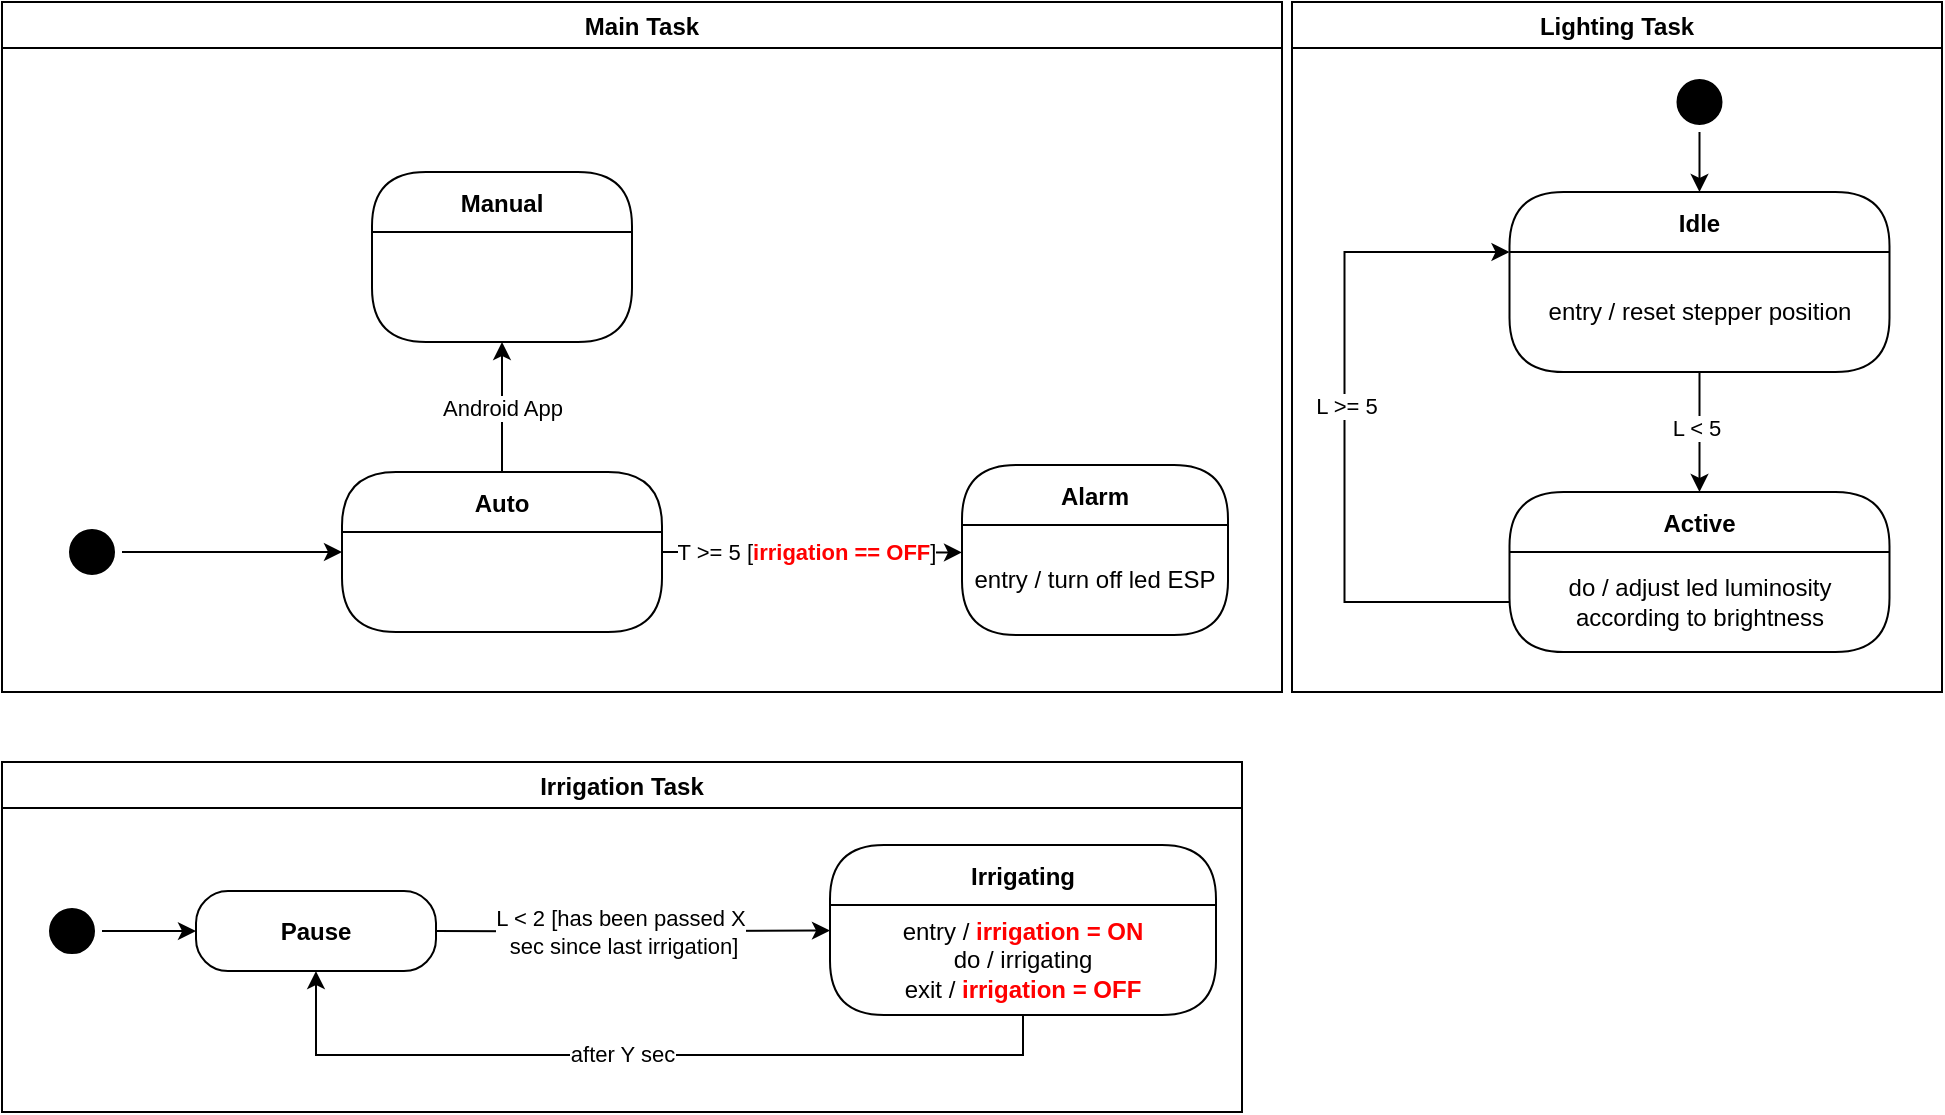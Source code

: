 <mxfile version="19.0.3" type="device" pages="4"><diagram name="overview" id="58cdce13-f638-feb5-8d6f-7d28b1aa9fa0"><mxGraphModel dx="1072" dy="720" grid="1" gridSize="10" guides="1" tooltips="1" connect="1" arrows="1" fold="1" page="1" pageScale="1" pageWidth="1100" pageHeight="850" background="none" math="0" shadow="0"><root><mxCell id="0"/><mxCell id="1" parent="0"/><mxCell id="rS2YGM4uDkxt2wn3iHMV-61" value="Main Task" style="swimlane;strokeColor=#000000;" parent="1" vertex="1"><mxGeometry x="30" y="45" width="640" height="345" as="geometry"><mxRectangle x="25" y="55" width="90" height="23" as="alternateBounds"/></mxGeometry></mxCell><mxCell id="gHO1rAmU1pDsFlgNQxOc-1" style="edgeStyle=orthogonalEdgeStyle;rounded=0;orthogonalLoop=1;jettySize=auto;html=1;entryX=0;entryY=0.5;entryDx=0;entryDy=0;" parent="rS2YGM4uDkxt2wn3iHMV-61" source="rS2YGM4uDkxt2wn3iHMV-216" target="rS2YGM4uDkxt2wn3iHMV-217" edge="1"><mxGeometry relative="1" as="geometry"/></mxCell><mxCell id="rS2YGM4uDkxt2wn3iHMV-216" value="" style="ellipse;html=1;shape=startState;fillColor=#000000;strokeColor=#000000;" parent="rS2YGM4uDkxt2wn3iHMV-61" vertex="1"><mxGeometry x="30" y="260" width="30" height="30" as="geometry"/></mxCell><mxCell id="gHO1rAmU1pDsFlgNQxOc-3" style="edgeStyle=orthogonalEdgeStyle;rounded=0;orthogonalLoop=1;jettySize=auto;html=1;exitX=1;exitY=0.5;exitDx=0;exitDy=0;entryX=0;entryY=0.25;entryDx=0;entryDy=0;" parent="rS2YGM4uDkxt2wn3iHMV-61" source="rS2YGM4uDkxt2wn3iHMV-217" target="gHO1rAmU1pDsFlgNQxOc-9" edge="1"><mxGeometry relative="1" as="geometry"><mxPoint x="470" y="275" as="targetPoint"/></mxGeometry></mxCell><mxCell id="gHO1rAmU1pDsFlgNQxOc-6" value="T &amp;gt;= 5 [&lt;b&gt;&lt;font color=&quot;#ff0000&quot;&gt;irrigation == OFF&lt;/font&gt;&lt;/b&gt;]" style="edgeLabel;html=1;align=center;verticalAlign=middle;resizable=0;points=[];" parent="gHO1rAmU1pDsFlgNQxOc-3" vertex="1" connectable="0"><mxGeometry x="0.352" relative="1" as="geometry"><mxPoint x="-30" as="offset"/></mxGeometry></mxCell><mxCell id="gHO1rAmU1pDsFlgNQxOc-4" value="Android App" style="edgeStyle=orthogonalEdgeStyle;rounded=0;orthogonalLoop=1;jettySize=auto;html=1;exitX=0.5;exitY=0;exitDx=0;exitDy=0;entryX=0.5;entryY=1;entryDx=0;entryDy=0;" parent="rS2YGM4uDkxt2wn3iHMV-61" source="rS2YGM4uDkxt2wn3iHMV-217" target="rS2YGM4uDkxt2wn3iHMV-232" edge="1"><mxGeometry relative="1" as="geometry"/></mxCell><mxCell id="rS2YGM4uDkxt2wn3iHMV-217" value="Auto" style="swimlane;fontStyle=1;align=center;verticalAlign=middle;childLayout=stackLayout;horizontal=1;startSize=30;horizontalStack=0;resizeParent=0;resizeLast=1;container=0;collapsible=0;rounded=1;arcSize=30;swimlaneFillColor=#FFFFFF;dropTarget=0;" parent="rS2YGM4uDkxt2wn3iHMV-61" vertex="1"><mxGeometry x="170" y="235" width="160" height="80" as="geometry"/></mxCell><mxCell id="rS2YGM4uDkxt2wn3iHMV-232" value="Manual" style="swimlane;fontStyle=1;align=center;verticalAlign=middle;childLayout=stackLayout;horizontal=1;startSize=30;horizontalStack=0;resizeParent=0;resizeLast=1;container=0;collapsible=0;rounded=1;arcSize=30;swimlaneFillColor=#FFFFFF;dropTarget=0;" parent="rS2YGM4uDkxt2wn3iHMV-61" vertex="1"><mxGeometry x="185" y="85" width="130" height="85" as="geometry"/></mxCell><mxCell id="gHO1rAmU1pDsFlgNQxOc-8" value="Alarm" style="swimlane;fontStyle=1;align=center;verticalAlign=middle;childLayout=stackLayout;horizontal=1;startSize=30;horizontalStack=0;resizeParent=0;resizeLast=1;container=0;collapsible=0;rounded=1;arcSize=30;swimlaneFillColor=#FFFFFF;dropTarget=0;" parent="rS2YGM4uDkxt2wn3iHMV-61" vertex="1"><mxGeometry x="480" y="231.48" width="133" height="85.04" as="geometry"/></mxCell><mxCell id="gHO1rAmU1pDsFlgNQxOc-9" value="entry / turn off led ESP" style="text;html=1;align=center;verticalAlign=middle;spacingLeft=4;spacingRight=4;whiteSpace=wrap;overflow=hidden;rotatable=0;" parent="gHO1rAmU1pDsFlgNQxOc-8" vertex="1"><mxGeometry y="30" width="133" height="55.04" as="geometry"/></mxCell><mxCell id="rS2YGM4uDkxt2wn3iHMV-62" value="Lighting Task" style="swimlane;strokeColor=#000000;" parent="1" vertex="1"><mxGeometry x="675" y="45" width="325" height="345" as="geometry"><mxRectangle x="675" y="55" width="130" height="23" as="alternateBounds"/></mxGeometry></mxCell><mxCell id="rS2YGM4uDkxt2wn3iHMV-254" value="" style="ellipse;html=1;shape=startState;fillColor=#000000;strokeColor=#000000;" parent="rS2YGM4uDkxt2wn3iHMV-62" vertex="1"><mxGeometry x="188.75" y="35" width="30" height="30" as="geometry"/></mxCell><mxCell id="rS2YGM4uDkxt2wn3iHMV-255" value="Active" style="swimlane;fontStyle=1;align=center;verticalAlign=middle;childLayout=stackLayout;horizontal=1;startSize=30;horizontalStack=0;resizeParent=0;resizeLast=1;container=0;collapsible=0;rounded=1;arcSize=30;swimlaneFillColor=#FFFFFF;dropTarget=0;" parent="rS2YGM4uDkxt2wn3iHMV-62" vertex="1"><mxGeometry x="108.75" y="245" width="190" height="80" as="geometry"/></mxCell><mxCell id="rS2YGM4uDkxt2wn3iHMV-256" value="do / adjust led luminosity according to brightness" style="text;html=1;align=center;verticalAlign=middle;spacingLeft=4;spacingRight=4;whiteSpace=wrap;overflow=hidden;rotatable=0;" parent="rS2YGM4uDkxt2wn3iHMV-255" vertex="1"><mxGeometry y="30" width="190" height="50" as="geometry"/></mxCell><mxCell id="rS2YGM4uDkxt2wn3iHMV-260" style="edgeStyle=orthogonalEdgeStyle;rounded=0;orthogonalLoop=1;jettySize=auto;html=1;exitX=0;exitY=0.5;exitDx=0;exitDy=0;entryX=0;entryY=0;entryDx=0;entryDy=0;fontColor=#000000;" parent="rS2YGM4uDkxt2wn3iHMV-62" source="rS2YGM4uDkxt2wn3iHMV-256" target="rS2YGM4uDkxt2wn3iHMV-265" edge="1"><mxGeometry relative="1" as="geometry"><mxPoint x="-531.25" y="130" as="targetPoint"/><Array as="points"><mxPoint x="26.25" y="300"/><mxPoint x="26.25" y="125"/></Array><mxPoint x="75" y="418.75" as="sourcePoint"/></mxGeometry></mxCell><mxCell id="rS2YGM4uDkxt2wn3iHMV-261" value="L &amp;gt;= 5" style="edgeLabel;html=1;align=center;verticalAlign=middle;resizable=0;points=[];fontColor=#000000;" parent="rS2YGM4uDkxt2wn3iHMV-260" vertex="1" connectable="0"><mxGeometry x="-0.234" y="-1" relative="1" as="geometry"><mxPoint x="-1" y="-51" as="offset"/></mxGeometry></mxCell><mxCell id="rS2YGM4uDkxt2wn3iHMV-264" value="Idle" style="swimlane;fontStyle=1;align=center;verticalAlign=middle;childLayout=stackLayout;horizontal=1;startSize=30;horizontalStack=0;resizeParent=0;resizeLast=1;container=0;collapsible=0;rounded=1;arcSize=30;swimlaneFillColor=#FFFFFF;dropTarget=0;" parent="rS2YGM4uDkxt2wn3iHMV-62" vertex="1"><mxGeometry x="108.75" y="95" width="190" height="90" as="geometry"/></mxCell><mxCell id="rS2YGM4uDkxt2wn3iHMV-265" value="entry / reset stepper position" style="text;html=1;align=center;verticalAlign=middle;spacingLeft=4;spacingRight=4;whiteSpace=wrap;overflow=hidden;rotatable=0;" parent="rS2YGM4uDkxt2wn3iHMV-264" vertex="1"><mxGeometry y="30" width="190" height="60" as="geometry"/></mxCell><mxCell id="rS2YGM4uDkxt2wn3iHMV-253" style="edgeStyle=orthogonalEdgeStyle;rounded=0;orthogonalLoop=1;jettySize=auto;html=1;exitX=0.5;exitY=1;exitDx=0;exitDy=0;entryX=0.5;entryY=0;entryDx=0;entryDy=0;" parent="rS2YGM4uDkxt2wn3iHMV-62" source="rS2YGM4uDkxt2wn3iHMV-254" target="rS2YGM4uDkxt2wn3iHMV-264" edge="1"><mxGeometry relative="1" as="geometry"><mxPoint x="-461.25" y="30" as="targetPoint"/></mxGeometry></mxCell><mxCell id="rS2YGM4uDkxt2wn3iHMV-266" value="" style="edgeStyle=orthogonalEdgeStyle;rounded=0;orthogonalLoop=1;jettySize=auto;html=1;exitX=0.5;exitY=1;exitDx=0;exitDy=0;entryX=0.5;entryY=0;entryDx=0;entryDy=0;" parent="rS2YGM4uDkxt2wn3iHMV-62" source="rS2YGM4uDkxt2wn3iHMV-265" target="rS2YGM4uDkxt2wn3iHMV-255" edge="1"><mxGeometry relative="1" as="geometry"><mxPoint x="-471.25" y="190" as="targetPoint"/><mxPoint x="-471.25" y="150" as="sourcePoint"/><mxPoint as="offset"/></mxGeometry></mxCell><mxCell id="kb-VooKLr83JlEBrIwd_-1" value="L &amp;lt; 5" style="edgeLabel;html=1;align=center;verticalAlign=middle;resizable=0;points=[];" vertex="1" connectable="0" parent="rS2YGM4uDkxt2wn3iHMV-266"><mxGeometry x="-0.086" y="-2" relative="1" as="geometry"><mxPoint as="offset"/></mxGeometry></mxCell><mxCell id="rS2YGM4uDkxt2wn3iHMV-89" value="Irrigation Task" style="swimlane;strokeColor=#000000;" parent="1" vertex="1"><mxGeometry x="30" y="425" width="620" height="175" as="geometry"><mxRectangle x="23" y="620" width="110" height="23" as="alternateBounds"/></mxGeometry></mxCell><mxCell id="rS2YGM4uDkxt2wn3iHMV-272" value="" style="ellipse;html=1;shape=startState;fillColor=#000000;strokeColor=#000000;" parent="rS2YGM4uDkxt2wn3iHMV-89" vertex="1"><mxGeometry x="20" y="69.56" width="30" height="30" as="geometry"/></mxCell><mxCell id="rS2YGM4uDkxt2wn3iHMV-275" value="Pause" style="rounded=1;whiteSpace=wrap;html=1;arcSize=40;fontStyle=1" parent="rS2YGM4uDkxt2wn3iHMV-89" vertex="1"><mxGeometry x="97" y="64.56" width="120" height="40" as="geometry"/></mxCell><mxCell id="rS2YGM4uDkxt2wn3iHMV-270" style="edgeStyle=orthogonalEdgeStyle;rounded=0;orthogonalLoop=1;jettySize=auto;html=1;exitX=1;exitY=0.5;exitDx=0;exitDy=0;entryX=0;entryY=0.5;entryDx=0;entryDy=0;fontColor=#FF0000;" parent="rS2YGM4uDkxt2wn3iHMV-89" source="rS2YGM4uDkxt2wn3iHMV-272" target="rS2YGM4uDkxt2wn3iHMV-275" edge="1"><mxGeometry relative="1" as="geometry"><mxPoint x="47.0" y="86.56" as="sourcePoint"/></mxGeometry></mxCell><mxCell id="rS2YGM4uDkxt2wn3iHMV-273" style="edgeStyle=orthogonalEdgeStyle;rounded=0;orthogonalLoop=1;jettySize=auto;html=1;exitX=1;exitY=0.5;exitDx=0;exitDy=0;entryX=0;entryY=0.25;entryDx=0;entryDy=0;fontColor=#FF0000;" parent="rS2YGM4uDkxt2wn3iHMV-89" source="rS2YGM4uDkxt2wn3iHMV-275" edge="1"><mxGeometry relative="1" as="geometry"><mxPoint x="414" y="84.28" as="targetPoint"/></mxGeometry></mxCell><mxCell id="rS2YGM4uDkxt2wn3iHMV-274" value="&lt;font color=&quot;#000000&quot;&gt;L &amp;lt; 2 [has been passed X&lt;br&gt;&amp;nbsp;sec since last irrigation]&lt;/font&gt;" style="edgeLabel;html=1;align=center;verticalAlign=middle;resizable=0;points=[];fontColor=#FF0000;" parent="rS2YGM4uDkxt2wn3iHMV-273" vertex="1" connectable="0"><mxGeometry x="-0.302" y="3" relative="1" as="geometry"><mxPoint x="23" y="3" as="offset"/></mxGeometry></mxCell><mxCell id="rS2YGM4uDkxt2wn3iHMV-278" value="Irrigating" style="swimlane;fontStyle=1;align=center;verticalAlign=middle;childLayout=stackLayout;horizontal=1;startSize=30;horizontalStack=0;resizeParent=0;resizeLast=1;container=0;collapsible=0;rounded=1;arcSize=30;swimlaneFillColor=#FFFFFF;dropTarget=0;" parent="rS2YGM4uDkxt2wn3iHMV-89" vertex="1"><mxGeometry x="414" y="41.52" width="193" height="85.04" as="geometry"/></mxCell><mxCell id="rS2YGM4uDkxt2wn3iHMV-279" value="entry / &lt;b&gt;&lt;font color=&quot;#ff0000&quot;&gt;irrigation = ON&lt;/font&gt;&lt;/b&gt;&lt;br&gt;do / irrigating&lt;br&gt;exit / &lt;b&gt;&lt;font color=&quot;#ff0000&quot;&gt;irrigation = OFF&lt;/font&gt;&lt;/b&gt;" style="text;html=1;align=center;verticalAlign=middle;spacingLeft=4;spacingRight=4;whiteSpace=wrap;overflow=hidden;rotatable=0;" parent="rS2YGM4uDkxt2wn3iHMV-278" vertex="1"><mxGeometry y="30" width="193" height="55.04" as="geometry"/></mxCell><mxCell id="rS2YGM4uDkxt2wn3iHMV-281" value="" style="edgeStyle=orthogonalEdgeStyle;rounded=0;orthogonalLoop=1;jettySize=auto;html=1;exitX=0.5;exitY=1;exitDx=0;exitDy=0;fontColor=#000000;entryX=0.5;entryY=1;entryDx=0;entryDy=0;" parent="rS2YGM4uDkxt2wn3iHMV-89" source="rS2YGM4uDkxt2wn3iHMV-279" target="rS2YGM4uDkxt2wn3iHMV-275" edge="1"><mxGeometry x="-0.154" y="3" relative="1" as="geometry"><mxPoint x="429" y="149.02" as="targetPoint"/><mxPoint as="offset"/></mxGeometry></mxCell><mxCell id="gHO1rAmU1pDsFlgNQxOc-10" value="&lt;font color=&quot;#000000&quot;&gt;after Y sec&lt;/font&gt;" style="edgeLabel;html=1;align=center;verticalAlign=middle;resizable=0;points=[];fontColor=#FF0000;" parent="rS2YGM4uDkxt2wn3iHMV-281" vertex="1" connectable="0"><mxGeometry x="0.125" y="-1" relative="1" as="geometry"><mxPoint x="13" as="offset"/></mxGeometry></mxCell></root></mxGraphModel></diagram><diagram id="eV7ZU5VoeU4Tb0laby0s" name="main-task"><mxGraphModel dx="984" dy="663" grid="1" gridSize="10" guides="1" tooltips="1" connect="1" arrows="1" fold="1" page="1" pageScale="1" pageWidth="1169" pageHeight="827" math="0" shadow="0"><root><mxCell id="0"/><mxCell id="1" parent="0"/><mxCell id="rCQuKho99SGmYJtmx6Me-1" style="edgeStyle=orthogonalEdgeStyle;rounded=0;orthogonalLoop=1;jettySize=auto;html=1;exitX=1;exitY=0.5;exitDx=0;exitDy=0;entryX=0;entryY=0.5;entryDx=0;entryDy=0;endArrow=classic;endFill=1;" edge="1" parent="1" target="f5vs691pb0PlXSbP1dtz-5"><mxGeometry relative="1" as="geometry"><mxPoint x="900.0" y="375" as="sourcePoint"/></mxGeometry></mxCell><mxCell id="f5vs691pb0PlXSbP1dtz-1" style="edgeStyle=orthogonalEdgeStyle;rounded=0;orthogonalLoop=1;jettySize=auto;html=1;entryX=0;entryY=0.5;entryDx=0;entryDy=0;endArrow=classic;endFill=1;" edge="1" parent="1" source="Eb26kOHAeVwBM42QLEVl-1"><mxGeometry relative="1" as="geometry"><mxPoint x="260" y="375" as="targetPoint"/></mxGeometry></mxCell><mxCell id="Eb26kOHAeVwBM42QLEVl-1" value="BUTTONS" style="text;html=1;align=center;verticalAlign=middle;whiteSpace=wrap;rounded=0;strokeColor=default;" vertex="1" parent="1"><mxGeometry x="130" y="360" width="70" height="30" as="geometry"/></mxCell><mxCell id="f5vs691pb0PlXSbP1dtz-2" style="edgeStyle=orthogonalEdgeStyle;rounded=0;orthogonalLoop=1;jettySize=auto;html=1;endArrow=classic;endFill=1;" edge="1" parent="1" source="Eb26kOHAeVwBM42QLEVl-2"><mxGeometry relative="1" as="geometry"><mxPoint x="260" y="414" as="targetPoint"/></mxGeometry></mxCell><mxCell id="Eb26kOHAeVwBM42QLEVl-2" value="POTENTIOMETER" style="text;html=1;strokeColor=default;fillColor=none;align=center;verticalAlign=middle;whiteSpace=wrap;rounded=0;" vertex="1" parent="1"><mxGeometry x="110" y="399" width="110" height="30" as="geometry"/></mxCell><mxCell id="f5vs691pb0PlXSbP1dtz-4" style="edgeStyle=orthogonalEdgeStyle;rounded=0;orthogonalLoop=1;jettySize=auto;html=1;exitX=1;exitY=0.5;exitDx=0;exitDy=0;endArrow=classic;endFill=1;" edge="1" parent="1" source="f5vs691pb0PlXSbP1dtz-3"><mxGeometry relative="1" as="geometry"><mxPoint x="260" y="334.909" as="targetPoint"/></mxGeometry></mxCell><mxCell id="f5vs691pb0PlXSbP1dtz-3" value="PIR" style="text;html=1;strokeColor=default;fillColor=none;align=center;verticalAlign=middle;whiteSpace=wrap;rounded=0;" vertex="1" parent="1"><mxGeometry x="140" y="320" width="50" height="30" as="geometry"/></mxCell><mxCell id="f5vs691pb0PlXSbP1dtz-5" value="DISPLAY" style="text;html=1;strokeColor=default;fillColor=none;align=center;verticalAlign=middle;whiteSpace=wrap;rounded=0;" vertex="1" parent="1"><mxGeometry x="920" y="360" width="60" height="30" as="geometry"/></mxCell><mxCell id="-aOS-uo05-AYOvAFEHCx-1" value="Main Task" style="swimlane;strokeColor=#000000;" vertex="1" parent="1"><mxGeometry x="259" y="100" width="640" height="550" as="geometry"><mxRectangle x="25" y="55" width="90" height="23" as="alternateBounds"/></mxGeometry></mxCell><mxCell id="-aOS-uo05-AYOvAFEHCx-2" value="" style="ellipse;html=1;shape=startState;fillColor=#000000;strokeColor=#000000;" vertex="1" parent="-aOS-uo05-AYOvAFEHCx-1"><mxGeometry x="222.48" y="30" width="30" height="30" as="geometry"/></mxCell><mxCell id="-aOS-uo05-AYOvAFEHCx-3" value="Init" style="swimlane;fontStyle=1;align=center;verticalAlign=middle;childLayout=stackLayout;horizontal=1;startSize=30;horizontalStack=0;resizeParent=0;resizeLast=1;container=0;collapsible=0;rounded=1;arcSize=30;swimlaneFillColor=#FFFFFF;dropTarget=0;" vertex="1" parent="-aOS-uo05-AYOvAFEHCx-1"><mxGeometry x="157.48" y="95" width="160" height="80" as="geometry"/></mxCell><mxCell id="-aOS-uo05-AYOvAFEHCx-4" value="entry / init system&lt;br&gt;do / display welcome msg" style="text;html=1;align=center;verticalAlign=middle;spacingLeft=4;spacingRight=4;whiteSpace=wrap;overflow=hidden;rotatable=0;" vertex="1" parent="-aOS-uo05-AYOvAFEHCx-3"><mxGeometry y="30" width="160" height="50" as="geometry"/></mxCell><mxCell id="-aOS-uo05-AYOvAFEHCx-5" value="/ reset product" style="edgeStyle=orthogonalEdgeStyle;rounded=0;orthogonalLoop=1;jettySize=auto;html=1;exitX=0.5;exitY=1;exitDx=0;exitDy=0;entryX=0.5;entryY=0;entryDx=0;entryDy=0;" edge="1" parent="-aOS-uo05-AYOvAFEHCx-1" source="-aOS-uo05-AYOvAFEHCx-2" target="-aOS-uo05-AYOvAFEHCx-3"><mxGeometry x="-0.143" y="37" relative="1" as="geometry"><Array as="points"><mxPoint x="237" y="75"/><mxPoint x="237" y="75"/></Array><mxPoint as="offset"/></mxGeometry></mxCell><mxCell id="-aOS-uo05-AYOvAFEHCx-6" style="edgeStyle=orthogonalEdgeStyle;rounded=0;orthogonalLoop=1;jettySize=auto;html=1;exitX=0.5;exitY=1;exitDx=0;exitDy=0;" edge="1" parent="-aOS-uo05-AYOvAFEHCx-1" source="-aOS-uo05-AYOvAFEHCx-4" target="-aOS-uo05-AYOvAFEHCx-15"><mxGeometry relative="1" as="geometry"/></mxCell><mxCell id="-aOS-uo05-AYOvAFEHCx-7" value="after 2 sec" style="edgeLabel;html=1;align=center;verticalAlign=middle;resizable=0;points=[];" vertex="1" connectable="0" parent="-aOS-uo05-AYOvAFEHCx-6"><mxGeometry x="-0.059" y="-2" relative="1" as="geometry"><mxPoint x="2" as="offset"/></mxGeometry></mxCell><mxCell id="-aOS-uo05-AYOvAFEHCx-8" value="Assistance Mode" style="swimlane;fontStyle=1;align=center;verticalAlign=middle;childLayout=stackLayout;horizontal=1;startSize=30;horizontalStack=0;resizeParent=0;resizeLast=1;container=0;collapsible=0;rounded=1;arcSize=30;swimlaneFillColor=#FFFFFF;dropTarget=0;" vertex="1" parent="-aOS-uo05-AYOvAFEHCx-1"><mxGeometry x="142.48" y="455" width="190" height="80" as="geometry"/></mxCell><mxCell id="-aOS-uo05-AYOvAFEHCx-9" value="do / display &quot;ASSISTANCE REQUIRED&quot;" style="text;html=1;align=center;verticalAlign=middle;spacingLeft=4;spacingRight=4;whiteSpace=wrap;overflow=hidden;rotatable=0;" vertex="1" parent="-aOS-uo05-AYOvAFEHCx-8"><mxGeometry y="30" width="190" height="50" as="geometry"/></mxCell><mxCell id="-aOS-uo05-AYOvAFEHCx-10" style="edgeStyle=orthogonalEdgeStyle;rounded=0;orthogonalLoop=1;jettySize=auto;html=1;exitX=0;exitY=0.25;exitDx=0;exitDy=0;entryX=0.25;entryY=1;entryDx=0;entryDy=0;" edge="1" parent="-aOS-uo05-AYOvAFEHCx-1" source="-aOS-uo05-AYOvAFEHCx-9" target="-aOS-uo05-AYOvAFEHCx-16"><mxGeometry relative="1" as="geometry"><mxPoint x="192.48" y="320" as="targetPoint"/><Array as="points"><mxPoint x="85" y="498"/><mxPoint x="85" y="335"/><mxPoint x="183" y="335"/></Array></mxGeometry></mxCell><mxCell id="-aOS-uo05-AYOvAFEHCx-11" value="/&lt;font color=&quot;#ff0000&quot;&gt;&lt;b&gt;&amp;nbsp;state = READY&lt;/b&gt;&lt;/font&gt;" style="edgeLabel;html=1;align=center;verticalAlign=middle;resizable=0;points=[];fontColor=#000000;" vertex="1" connectable="0" parent="-aOS-uo05-AYOvAFEHCx-10"><mxGeometry x="-0.246" y="1" relative="1" as="geometry"><mxPoint as="offset"/></mxGeometry></mxCell><mxCell id="-aOS-uo05-AYOvAFEHCx-12" value="Making" style="rounded=1;whiteSpace=wrap;html=1;arcSize=40;fontStyle=1" vertex="1" parent="-aOS-uo05-AYOvAFEHCx-1"><mxGeometry x="177.48" y="365" width="120" height="40" as="geometry"/></mxCell><mxCell id="-aOS-uo05-AYOvAFEHCx-13" style="edgeStyle=orthogonalEdgeStyle;orthogonalLoop=1;jettySize=auto;html=1;entryX=0.5;entryY=0;entryDx=0;entryDy=0;rounded=0;exitX=0.5;exitY=1;exitDx=0;exitDy=0;" edge="1" parent="-aOS-uo05-AYOvAFEHCx-1" source="-aOS-uo05-AYOvAFEHCx-12" target="-aOS-uo05-AYOvAFEHCx-8"><mxGeometry relative="1" as="geometry"><mxPoint x="332.48" y="395" as="sourcePoint"/></mxGeometry></mxCell><mxCell id="-aOS-uo05-AYOvAFEHCx-14" value="[no products left]" style="edgeLabel;html=1;align=center;verticalAlign=middle;resizable=0;points=[];" vertex="1" connectable="0" parent="-aOS-uo05-AYOvAFEHCx-13"><mxGeometry x="0.46" y="-1" relative="1" as="geometry"><mxPoint x="45" y="-9" as="offset"/></mxGeometry></mxCell><mxCell id="-aOS-uo05-AYOvAFEHCx-15" value="Ready" style="swimlane;fontStyle=1;align=center;verticalAlign=middle;childLayout=stackLayout;horizontal=1;startSize=30;horizontalStack=0;resizeParent=0;resizeLast=1;container=0;collapsible=0;rounded=1;arcSize=30;swimlaneFillColor=#FFFFFF;dropTarget=0;" vertex="1" parent="-aOS-uo05-AYOvAFEHCx-1"><mxGeometry x="127.48" y="222.5" width="220" height="95" as="geometry"/></mxCell><mxCell id="-aOS-uo05-AYOvAFEHCx-16" value="entry / display product for 2 secs&lt;br&gt;do / display &quot;READY&quot;" style="text;html=1;align=center;verticalAlign=middle;spacingLeft=4;spacingRight=4;whiteSpace=wrap;overflow=hidden;rotatable=0;" vertex="1" parent="-aOS-uo05-AYOvAFEHCx-15"><mxGeometry y="30" width="220" height="65" as="geometry"/></mxCell><mxCell id="-aOS-uo05-AYOvAFEHCx-17" style="edgeStyle=orthogonalEdgeStyle;curved=1;orthogonalLoop=1;jettySize=auto;html=1;exitX=0;exitY=0.25;exitDx=0;exitDy=0;" edge="1" parent="-aOS-uo05-AYOvAFEHCx-15" source="-aOS-uo05-AYOvAFEHCx-15"><mxGeometry relative="1" as="geometry"><mxPoint y="45" as="targetPoint"/><Array as="points"><mxPoint y="20"/><mxPoint x="-25" y="20"/><mxPoint x="-25" y="45"/></Array></mxGeometry></mxCell><mxCell id="-aOS-uo05-AYOvAFEHCx-18" value="B_up / product++" style="edgeLabel;html=1;align=center;verticalAlign=middle;resizable=0;points=[];" vertex="1" connectable="0" parent="-aOS-uo05-AYOvAFEHCx-17"><mxGeometry x="-0.022" y="1" relative="1" as="geometry"><mxPoint x="-51" y="1" as="offset"/></mxGeometry></mxCell><mxCell id="-aOS-uo05-AYOvAFEHCx-19" style="edgeStyle=orthogonalEdgeStyle;curved=1;orthogonalLoop=1;jettySize=auto;html=1;exitX=0;exitY=0.358;exitDx=0;exitDy=0;entryX=0.007;entryY=0.635;entryDx=0;entryDy=0;entryPerimeter=0;exitPerimeter=0;" edge="1" parent="-aOS-uo05-AYOvAFEHCx-15" source="-aOS-uo05-AYOvAFEHCx-16" target="-aOS-uo05-AYOvAFEHCx-16"><mxGeometry relative="1" as="geometry"><Array as="points"><mxPoint y="48"/><mxPoint x="-25" y="48"/><mxPoint x="-25" y="71"/><mxPoint x="2" y="71"/></Array></mxGeometry></mxCell><mxCell id="-aOS-uo05-AYOvAFEHCx-20" value="B_down / product --" style="edgeLabel;html=1;align=center;verticalAlign=middle;resizable=0;points=[];" vertex="1" connectable="0" parent="-aOS-uo05-AYOvAFEHCx-19"><mxGeometry x="0.002" y="1" relative="1" as="geometry"><mxPoint x="-51" as="offset"/></mxGeometry></mxCell><mxCell id="-aOS-uo05-AYOvAFEHCx-21" style="edgeStyle=orthogonalEdgeStyle;curved=1;orthogonalLoop=1;jettySize=auto;html=1;exitX=0.638;exitY=1.006;exitDx=0;exitDy=0;entryX=0.75;entryY=0;entryDx=0;entryDy=0;exitPerimeter=0;" edge="1" parent="-aOS-uo05-AYOvAFEHCx-1" source="-aOS-uo05-AYOvAFEHCx-16" target="-aOS-uo05-AYOvAFEHCx-12"><mxGeometry relative="1" as="geometry"><mxPoint x="212.48" y="320" as="targetPoint"/></mxGeometry></mxCell><mxCell id="-aOS-uo05-AYOvAFEHCx-22" value="B_make [product available &amp;amp;&amp;amp; &lt;br&gt;&lt;b&gt;&lt;font color=&quot;#ff0000&quot;&gt;state == READY&lt;/font&gt;&lt;/b&gt;] &lt;br&gt;/ &lt;font color=&quot;#ff0000&quot;&gt;&lt;b&gt;state = DISPENSING&lt;/b&gt;&lt;/font&gt;" style="edgeLabel;html=1;align=center;verticalAlign=middle;resizable=0;points=[];" vertex="1" connectable="0" parent="-aOS-uo05-AYOvAFEHCx-21"><mxGeometry x="-0.324" relative="1" as="geometry"><mxPoint x="82" y="6" as="offset"/></mxGeometry></mxCell><mxCell id="-aOS-uo05-AYOvAFEHCx-23" style="edgeStyle=orthogonalEdgeStyle;rounded=0;orthogonalLoop=1;jettySize=auto;html=1;exitX=0.5;exitY=0;exitDx=0;exitDy=0;entryX=0.5;entryY=1;entryDx=0;entryDy=0;" edge="1" parent="-aOS-uo05-AYOvAFEHCx-1" source="-aOS-uo05-AYOvAFEHCx-12" target="-aOS-uo05-AYOvAFEHCx-16"><mxGeometry relative="1" as="geometry"><mxPoint x="187.48" y="265" as="targetPoint"/></mxGeometry></mxCell><mxCell id="-aOS-uo05-AYOvAFEHCx-24" value="&lt;b&gt;state == READY&lt;/b&gt;" style="edgeLabel;html=1;align=center;verticalAlign=middle;resizable=0;points=[];fontColor=#FF0000;" vertex="1" connectable="0" parent="-aOS-uo05-AYOvAFEHCx-23"><mxGeometry x="-0.108" relative="1" as="geometry"><mxPoint x="-47" y="4" as="offset"/></mxGeometry></mxCell><mxCell id="-aOS-uo05-AYOvAFEHCx-25" style="edgeStyle=orthogonalEdgeStyle;orthogonalLoop=1;jettySize=auto;html=1;exitX=0.25;exitY=0;exitDx=0;exitDy=0;entryX=0.096;entryY=0.01;entryDx=0;entryDy=0;entryPerimeter=0;curved=1;" edge="1" parent="-aOS-uo05-AYOvAFEHCx-1" source="-aOS-uo05-AYOvAFEHCx-15" target="-aOS-uo05-AYOvAFEHCx-15"><mxGeometry relative="1" as="geometry"><Array as="points"><mxPoint x="182.48" y="200"/><mxPoint x="148.48" y="200"/></Array></mxGeometry></mxCell><mxCell id="-aOS-uo05-AYOvAFEHCx-26" value="pot / sugar++" style="edgeLabel;html=1;align=center;verticalAlign=middle;resizable=0;points=[];" vertex="1" connectable="0" parent="-aOS-uo05-AYOvAFEHCx-25"><mxGeometry x="-0.056" relative="1" as="geometry"><mxPoint x="-9" y="-10" as="offset"/></mxGeometry></mxCell><mxCell id="-aOS-uo05-AYOvAFEHCx-27" style="edgeStyle=orthogonalEdgeStyle;rounded=0;orthogonalLoop=1;jettySize=auto;html=1;exitX=0;exitY=0.5;exitDx=0;exitDy=0;entryX=1;entryY=0.5;entryDx=0;entryDy=0;" edge="1" parent="-aOS-uo05-AYOvAFEHCx-1" source="-aOS-uo05-AYOvAFEHCx-39" target="-aOS-uo05-AYOvAFEHCx-16"><mxGeometry relative="1" as="geometry"><mxPoint x="508.345" y="286.08" as="sourcePoint"/></mxGeometry></mxCell><mxCell id="-aOS-uo05-AYOvAFEHCx-28" value="&amp;nbsp;pir detection&amp;nbsp;" style="edgeLabel;html=1;align=center;verticalAlign=middle;resizable=0;points=[];" vertex="1" connectable="0" parent="-aOS-uo05-AYOvAFEHCx-27"><mxGeometry x="0.273" y="-1" relative="1" as="geometry"><mxPoint x="18" y="1" as="offset"/></mxGeometry></mxCell><mxCell id="-aOS-uo05-AYOvAFEHCx-29" value="" style="rhombus;whiteSpace=wrap;html=1;" vertex="1" parent="-aOS-uo05-AYOvAFEHCx-1"><mxGeometry x="542" y="340" width="15" height="15" as="geometry"/></mxCell><mxCell id="-aOS-uo05-AYOvAFEHCx-30" style="edgeStyle=orthogonalEdgeStyle;rounded=0;orthogonalLoop=1;jettySize=auto;html=1;exitX=0.5;exitY=1;exitDx=0;exitDy=0;fontColor=#FF0000;entryX=1;entryY=0.25;entryDx=0;entryDy=0;" edge="1" parent="-aOS-uo05-AYOvAFEHCx-1" source="-aOS-uo05-AYOvAFEHCx-29" target="-aOS-uo05-AYOvAFEHCx-9"><mxGeometry relative="1" as="geometry"><mxPoint x="540.313" y="330.0" as="targetPoint"/><mxPoint x="539.98" y="305" as="sourcePoint"/><Array as="points"><mxPoint x="550" y="355"/><mxPoint x="550" y="497"/></Array></mxGeometry></mxCell><mxCell id="-aOS-uo05-AYOvAFEHCx-31" value="&lt;b&gt;machineState == ASSISTANCE&lt;/b&gt;" style="edgeLabel;html=1;align=center;verticalAlign=middle;resizable=0;points=[];fontColor=#FF0000;" vertex="1" connectable="0" parent="-aOS-uo05-AYOvAFEHCx-30"><mxGeometry x="-0.769" y="-1" relative="1" as="geometry"><mxPoint x="1" y="9" as="offset"/></mxGeometry></mxCell><mxCell id="-aOS-uo05-AYOvAFEHCx-32" style="edgeStyle=orthogonalEdgeStyle;rounded=0;orthogonalLoop=1;jettySize=auto;html=1;exitX=0.5;exitY=1;exitDx=0;exitDy=0;entryX=0.5;entryY=0;entryDx=0;entryDy=0;fontColor=#FF0000;" edge="1" parent="-aOS-uo05-AYOvAFEHCx-1" source="-aOS-uo05-AYOvAFEHCx-39" target="-aOS-uo05-AYOvAFEHCx-29"><mxGeometry relative="1" as="geometry"><mxPoint x="544.98" y="290" as="sourcePoint"/></mxGeometry></mxCell><mxCell id="-aOS-uo05-AYOvAFEHCx-33" style="edgeStyle=orthogonalEdgeStyle;rounded=0;orthogonalLoop=1;jettySize=auto;html=1;exitX=1;exitY=0.75;exitDx=0;exitDy=0;entryX=0;entryY=0.5;entryDx=0;entryDy=0;fontColor=#FF0000;" edge="1" parent="-aOS-uo05-AYOvAFEHCx-1" source="-aOS-uo05-AYOvAFEHCx-16" target="-aOS-uo05-AYOvAFEHCx-29"><mxGeometry relative="1" as="geometry"><Array as="points"><mxPoint x="477.48" y="301"/><mxPoint x="477.48" y="348"/></Array></mxGeometry></mxCell><mxCell id="-aOS-uo05-AYOvAFEHCx-34" value="&lt;span style=&quot;text-align: left;&quot;&gt;to avoid the making process starts while executing self test&lt;/span&gt;" style="shape=note;size=12;whiteSpace=wrap;html=1;fontSize=10;fillColor=#FFFFCC;strokeColor=#000000;" vertex="1" parent="-aOS-uo05-AYOvAFEHCx-1"><mxGeometry x="310" y="362.5" width="120" height="45" as="geometry"/></mxCell><mxCell id="-aOS-uo05-AYOvAFEHCx-35" value="&lt;span style=&quot;text-align: left;&quot;&gt;product:&lt;br&gt;0 =&amp;gt; coffee&lt;br&gt;1 =&amp;gt; tea&lt;br&gt;2 =&amp;gt; chocolate&lt;br&gt;&lt;/span&gt;" style="shape=note;size=12;whiteSpace=wrap;html=1;fontSize=10;fillColor=#FFFFCC;strokeColor=#000000;" vertex="1" parent="-aOS-uo05-AYOvAFEHCx-1"><mxGeometry x="334" y="46" width="86" height="60" as="geometry"/></mxCell><mxCell id="-aOS-uo05-AYOvAFEHCx-36" value="&lt;span style=&quot;text-align: left;&quot;&gt;Inputs: Pir, Buttons, Potentiometer&lt;br&gt;Output: Display&lt;br&gt;&lt;/span&gt;" style="shape=note;size=12;whiteSpace=wrap;html=1;fontSize=10;" vertex="1" parent="-aOS-uo05-AYOvAFEHCx-1"><mxGeometry x="510" y="45" width="120" height="60" as="geometry"/></mxCell><mxCell id="-aOS-uo05-AYOvAFEHCx-37" value="&lt;span style=&quot;text-align: left;&quot;&gt;the state transition is triggered by the Java Program&lt;br&gt;&lt;/span&gt;" style="shape=note;size=12;whiteSpace=wrap;html=1;fontSize=10;fillColor=#FFFFCC;strokeColor=#000000;" vertex="1" parent="-aOS-uo05-AYOvAFEHCx-1"><mxGeometry x="10" y="472" width="70" height="68" as="geometry"/></mxCell><mxCell id="-aOS-uo05-AYOvAFEHCx-38" value="Sleep" style="swimlane;fontStyle=1;align=center;verticalAlign=middle;childLayout=stackLayout;horizontal=1;startSize=25;horizontalStack=0;resizeParent=0;resizeLast=1;container=0;collapsible=0;rounded=1;arcSize=30;swimlaneFillColor=#FFFFFF;dropTarget=0;" vertex="1" parent="-aOS-uo05-AYOvAFEHCx-1"><mxGeometry x="480" y="239" width="150" height="70" as="geometry"/></mxCell><mxCell id="-aOS-uo05-AYOvAFEHCx-39" value="entry / &lt;b style=&quot;color: rgb(255, 0, 0);&quot;&gt;state = SLEEPING&lt;/b&gt;&lt;br&gt;exit / &lt;b style=&quot;color: rgb(255, 0, 0);&quot;&gt;state = READY&lt;/b&gt;" style="text;html=1;align=center;verticalAlign=middle;spacingLeft=4;spacingRight=4;whiteSpace=wrap;overflow=hidden;rotatable=0;" vertex="1" parent="-aOS-uo05-AYOvAFEHCx-38"><mxGeometry y="25" width="150" height="45" as="geometry"/></mxCell><mxCell id="-aOS-uo05-AYOvAFEHCx-40" style="edgeStyle=orthogonalEdgeStyle;curved=1;orthogonalLoop=1;jettySize=auto;html=1;exitX=1;exitY=0.25;exitDx=0;exitDy=0;entryX=0;entryY=0.09;entryDx=0;entryDy=0;entryPerimeter=0;" edge="1" parent="-aOS-uo05-AYOvAFEHCx-1" source="-aOS-uo05-AYOvAFEHCx-16" target="-aOS-uo05-AYOvAFEHCx-39"><mxGeometry relative="1" as="geometry"><mxPoint x="501.715" y="268.2" as="targetPoint"/></mxGeometry></mxCell><mxCell id="-aOS-uo05-AYOvAFEHCx-41" value="after T_idle [no detection &lt;br&gt;&amp;amp;&amp;amp; &lt;b&gt;&lt;font color=&quot;#ff0000&quot;&gt;state == READY&lt;/font&gt;&lt;/b&gt;]" style="edgeLabel;html=1;align=center;verticalAlign=middle;resizable=0;points=[];" vertex="1" connectable="0" parent="-aOS-uo05-AYOvAFEHCx-40"><mxGeometry x="-0.322" y="-1" relative="1" as="geometry"><mxPoint x="22" y="-21" as="offset"/></mxGeometry></mxCell></root></mxGraphModel></diagram><diagram id="6kXzKiiDv2c4_vd0rd6C" name="dispensing-task"><mxGraphModel dx="906" dy="610" grid="1" gridSize="10" guides="1" tooltips="1" connect="1" arrows="1" fold="1" page="1" pageScale="1" pageWidth="1169" pageHeight="827" math="0" shadow="0"><root><mxCell id="0"/><mxCell id="1" parent="0"/><mxCell id="SAZK8vx-QZlKVuwFC-JR-1" style="edgeStyle=orthogonalEdgeStyle;rounded=0;orthogonalLoop=1;jettySize=auto;html=1;exitX=1;exitY=0.5;exitDx=0;exitDy=0;entryX=0;entryY=0.5;entryDx=0;entryDy=0;fontColor=#000000;endArrow=classic;endFill=1;" edge="1" parent="1" source="ta6dUJQtzbvTej5AcmrT-1" target="t5c8lgzyzHOoc3UVvVIQ-2"><mxGeometry relative="1" as="geometry"/></mxCell><mxCell id="KiNu0otH44Ft0wApgAzh-2" style="edgeStyle=orthogonalEdgeStyle;rounded=0;orthogonalLoop=1;jettySize=auto;html=1;exitX=1;exitY=0.5;exitDx=0;exitDy=0;entryX=0;entryY=0.5;entryDx=0;entryDy=0;fontColor=#000000;endArrow=classic;endFill=1;" edge="1" parent="1" source="ta6dUJQtzbvTej5AcmrT-1" target="KiNu0otH44Ft0wApgAzh-1"><mxGeometry relative="1" as="geometry"><Array as="points"><mxPoint x="735" y="395"/></Array></mxGeometry></mxCell><mxCell id="ta6dUJQtzbvTej5AcmrT-1" value="DispensingTask" style="swimlane;strokeColor=#000000;" vertex="1" parent="1"><mxGeometry x="320" y="100" width="415" height="490" as="geometry"><mxRectangle x="675" y="55" width="130" height="23" as="alternateBounds"/></mxGeometry></mxCell><mxCell id="ta6dUJQtzbvTej5AcmrT-2" value="" style="ellipse;html=1;shape=startState;fillColor=#000000;strokeColor=#000000;" vertex="1" parent="ta6dUJQtzbvTej5AcmrT-1"><mxGeometry x="197.5" y="30" width="30" height="30" as="geometry"/></mxCell><mxCell id="ta6dUJQtzbvTej5AcmrT-3" value="Dispesing" style="swimlane;fontStyle=1;align=center;verticalAlign=middle;childLayout=stackLayout;horizontal=1;startSize=30;horizontalStack=0;resizeParent=0;resizeLast=1;container=0;collapsible=0;rounded=1;arcSize=30;swimlaneFillColor=#FFFFFF;dropTarget=0;" vertex="1" parent="ta6dUJQtzbvTej5AcmrT-1"><mxGeometry x="117.5" y="240" width="190" height="80" as="geometry"/></mxCell><mxCell id="ta6dUJQtzbvTej5AcmrT-4" value="entry / display &quot;MAKING XXX&quot;&lt;br&gt;do / stepper moves" style="text;html=1;align=center;verticalAlign=middle;spacingLeft=4;spacingRight=4;whiteSpace=wrap;overflow=hidden;rotatable=0;" vertex="1" parent="ta6dUJQtzbvTej5AcmrT-3"><mxGeometry y="30" width="190" height="50" as="geometry"/></mxCell><mxCell id="ta6dUJQtzbvTej5AcmrT-5" value="&lt;font color=&quot;#000000&quot;&gt;after T_making&lt;/font&gt;" style="edgeStyle=orthogonalEdgeStyle;rounded=0;orthogonalLoop=1;jettySize=auto;html=1;exitX=0.5;exitY=1;exitDx=0;exitDy=0;entryX=0.5;entryY=0;entryDx=0;entryDy=0;fontColor=#FF0000;" edge="1" parent="ta6dUJQtzbvTej5AcmrT-1" source="ta6dUJQtzbvTej5AcmrT-4" target="ta6dUJQtzbvTej5AcmrT-15"><mxGeometry x="-0.111" relative="1" as="geometry"><mxPoint as="offset"/></mxGeometry></mxCell><mxCell id="ta6dUJQtzbvTej5AcmrT-6" style="edgeStyle=orthogonalEdgeStyle;rounded=0;orthogonalLoop=1;jettySize=auto;html=1;exitX=0;exitY=0.25;exitDx=0;exitDy=0;entryX=0;entryY=0;entryDx=0;entryDy=0;fontColor=#000000;" edge="1" parent="ta6dUJQtzbvTej5AcmrT-1" source="ta6dUJQtzbvTej5AcmrT-16" target="ta6dUJQtzbvTej5AcmrT-11"><mxGeometry relative="1" as="geometry"><mxPoint x="-522.5" y="125" as="targetPoint"/><Array as="points"><mxPoint x="37.5" y="414"/><mxPoint x="37.5" y="120"/></Array></mxGeometry></mxCell><mxCell id="ta6dUJQtzbvTej5AcmrT-7" value="user remove &lt;br&gt;the product" style="edgeLabel;html=1;align=center;verticalAlign=middle;resizable=0;points=[];fontColor=#000000;" vertex="1" connectable="0" parent="ta6dUJQtzbvTej5AcmrT-6"><mxGeometry x="-0.234" y="-1" relative="1" as="geometry"><mxPoint y="-57" as="offset"/></mxGeometry></mxCell><mxCell id="ta6dUJQtzbvTej5AcmrT-8" style="edgeStyle=orthogonalEdgeStyle;rounded=0;orthogonalLoop=1;jettySize=auto;html=1;exitX=1;exitY=0.25;exitDx=0;exitDy=0;entryX=1;entryY=0;entryDx=0;entryDy=0;fontColor=#000000;" edge="1" parent="ta6dUJQtzbvTej5AcmrT-1" source="ta6dUJQtzbvTej5AcmrT-16" target="ta6dUJQtzbvTej5AcmrT-11"><mxGeometry relative="1" as="geometry"><mxPoint x="-402.5" y="125" as="targetPoint"/><Array as="points"><mxPoint x="377.5" y="414"/><mxPoint x="377.5" y="120"/></Array></mxGeometry></mxCell><mxCell id="ta6dUJQtzbvTej5AcmrT-9" value="after T_timeout" style="edgeLabel;html=1;align=center;verticalAlign=middle;resizable=0;points=[];fontColor=#000000;" vertex="1" connectable="0" parent="ta6dUJQtzbvTej5AcmrT-8"><mxGeometry x="-0.188" y="1" relative="1" as="geometry"><mxPoint x="-9" y="8" as="offset"/></mxGeometry></mxCell><mxCell id="ta6dUJQtzbvTej5AcmrT-10" value="Idle" style="swimlane;fontStyle=1;align=center;verticalAlign=middle;childLayout=stackLayout;horizontal=1;startSize=30;horizontalStack=0;resizeParent=0;resizeLast=1;container=0;collapsible=0;rounded=1;arcSize=30;swimlaneFillColor=#FFFFFF;dropTarget=0;" vertex="1" parent="ta6dUJQtzbvTej5AcmrT-1"><mxGeometry x="117.5" y="90" width="190" height="90" as="geometry"/></mxCell><mxCell id="ta6dUJQtzbvTej5AcmrT-11" value="entry / reset stepper position" style="text;html=1;align=center;verticalAlign=middle;spacingLeft=4;spacingRight=4;whiteSpace=wrap;overflow=hidden;rotatable=0;" vertex="1" parent="ta6dUJQtzbvTej5AcmrT-10"><mxGeometry y="30" width="190" height="60" as="geometry"/></mxCell><mxCell id="ta6dUJQtzbvTej5AcmrT-12" style="edgeStyle=orthogonalEdgeStyle;rounded=0;orthogonalLoop=1;jettySize=auto;html=1;exitX=0.5;exitY=1;exitDx=0;exitDy=0;entryX=0.5;entryY=0;entryDx=0;entryDy=0;" edge="1" parent="ta6dUJQtzbvTej5AcmrT-1" source="ta6dUJQtzbvTej5AcmrT-2" target="ta6dUJQtzbvTej5AcmrT-10"><mxGeometry relative="1" as="geometry"><mxPoint x="-452.5" y="25" as="targetPoint"/></mxGeometry></mxCell><mxCell id="ta6dUJQtzbvTej5AcmrT-13" value="&lt;b&gt;&lt;font color=&quot;#ff0000&quot;&gt;state == DISPENSING&amp;nbsp;&lt;/font&gt;&lt;/b&gt;" style="edgeStyle=orthogonalEdgeStyle;rounded=0;orthogonalLoop=1;jettySize=auto;html=1;exitX=0.5;exitY=1;exitDx=0;exitDy=0;entryX=0.5;entryY=0;entryDx=0;entryDy=0;" edge="1" parent="ta6dUJQtzbvTej5AcmrT-1" source="ta6dUJQtzbvTej5AcmrT-11" target="ta6dUJQtzbvTej5AcmrT-3"><mxGeometry relative="1" as="geometry"><mxPoint x="-462.5" y="185" as="targetPoint"/><mxPoint x="-462.5" y="145" as="sourcePoint"/><mxPoint as="offset"/></mxGeometry></mxCell><mxCell id="ta6dUJQtzbvTej5AcmrT-15" value="Completed" style="swimlane;fontStyle=1;align=center;verticalAlign=middle;childLayout=stackLayout;horizontal=1;startSize=30;horizontalStack=0;resizeParent=0;resizeLast=1;container=0;collapsible=0;rounded=1;arcSize=30;swimlaneFillColor=#FFFFFF;dropTarget=0;" vertex="1" parent="ta6dUJQtzbvTej5AcmrT-1"><mxGeometry x="83.75" y="365" width="257.5" height="105" as="geometry"/></mxCell><mxCell id="ta6dUJQtzbvTej5AcmrT-16" value="entry / display &quot;The XXX is ready&quot;&lt;br&gt;exit / [no products left] / &lt;b&gt;&lt;font color=&quot;#ff0000&quot;&gt;state = ASSISTANCE&lt;/font&gt;&lt;/b&gt;&lt;br&gt;exit / [products left] / &lt;b&gt;&lt;font color=&quot;#ff0000&quot;&gt;state = READY&lt;/font&gt;&lt;/b&gt;" style="text;html=1;align=center;verticalAlign=middle;spacingLeft=4;spacingRight=4;whiteSpace=wrap;overflow=hidden;rotatable=0;" vertex="1" parent="ta6dUJQtzbvTej5AcmrT-15"><mxGeometry y="30" width="257.5" height="75" as="geometry"/></mxCell><mxCell id="t5c8lgzyzHOoc3UVvVIQ-2" value="SERVO MOTOR" style="text;html=1;align=center;verticalAlign=middle;whiteSpace=wrap;rounded=0;strokeColor=default;" vertex="1" parent="1"><mxGeometry x="770" y="330" width="70" height="30" as="geometry"/></mxCell><mxCell id="t5c8lgzyzHOoc3UVvVIQ-5" style="edgeStyle=orthogonalEdgeStyle;rounded=0;orthogonalLoop=1;jettySize=auto;html=1;exitX=1;exitY=0.5;exitDx=0;exitDy=0;endArrow=classic;endFill=1;" edge="1" parent="1" source="t5c8lgzyzHOoc3UVvVIQ-6"><mxGeometry relative="1" as="geometry"><mxPoint x="320" y="350" as="targetPoint"/></mxGeometry></mxCell><mxCell id="t5c8lgzyzHOoc3UVvVIQ-6" value="SONAR" style="text;html=1;strokeColor=default;fillColor=none;align=center;verticalAlign=middle;whiteSpace=wrap;rounded=0;" vertex="1" parent="1"><mxGeometry x="220" y="335" width="50" height="30" as="geometry"/></mxCell><mxCell id="KiNu0otH44Ft0wApgAzh-1" value="DISPLAY" style="text;html=1;align=center;verticalAlign=middle;whiteSpace=wrap;rounded=0;strokeColor=default;" vertex="1" parent="1"><mxGeometry x="770" y="380" width="70" height="30" as="geometry"/></mxCell></root></mxGraphModel></diagram><diagram id="sVtp_L6Ig0Qedz-MDhEI" name="self-test-task"><mxGraphModel dx="1132" dy="762" grid="1" gridSize="10" guides="1" tooltips="1" connect="1" arrows="1" fold="1" page="1" pageScale="1" pageWidth="1169" pageHeight="827" math="0" shadow="0"><root><mxCell id="0"/><mxCell id="1" parent="0"/><mxCell id="OElyMfDCUWEDo7tFnwcW-1" value="SelfTestTask" style="swimlane;strokeColor=#000000;" vertex="1" parent="1"><mxGeometry x="270" y="300" width="600" height="210" as="geometry"><mxRectangle x="23" y="620" width="110" height="23" as="alternateBounds"/></mxGeometry></mxCell><mxCell id="OElyMfDCUWEDo7tFnwcW-2" value="" style="ellipse;html=1;shape=startState;fillColor=#000000;strokeColor=#000000;" vertex="1" parent="OElyMfDCUWEDo7tFnwcW-1"><mxGeometry x="6.5" y="76.04" width="30" height="30" as="geometry"/></mxCell><mxCell id="OElyMfDCUWEDo7tFnwcW-3" value="Normal State" style="rounded=1;whiteSpace=wrap;html=1;arcSize=40;fontStyle=1" vertex="1" parent="OElyMfDCUWEDo7tFnwcW-1"><mxGeometry x="83.5" y="71.04" width="120" height="40" as="geometry"/></mxCell><mxCell id="OElyMfDCUWEDo7tFnwcW-4" style="edgeStyle=orthogonalEdgeStyle;rounded=0;orthogonalLoop=1;jettySize=auto;html=1;exitX=1;exitY=0.5;exitDx=0;exitDy=0;entryX=0;entryY=0.5;entryDx=0;entryDy=0;fontColor=#FF0000;" edge="1" parent="OElyMfDCUWEDo7tFnwcW-1" source="OElyMfDCUWEDo7tFnwcW-2" target="OElyMfDCUWEDo7tFnwcW-3"><mxGeometry relative="1" as="geometry"><mxPoint x="33.5" y="91.04" as="sourcePoint"/></mxGeometry></mxCell><mxCell id="OElyMfDCUWEDo7tFnwcW-5" style="edgeStyle=orthogonalEdgeStyle;rounded=0;orthogonalLoop=1;jettySize=auto;html=1;exitX=1;exitY=0.5;exitDx=0;exitDy=0;entryX=0;entryY=0.25;entryDx=0;entryDy=0;fontColor=#FF0000;" edge="1" parent="OElyMfDCUWEDo7tFnwcW-1" source="OElyMfDCUWEDo7tFnwcW-3"><mxGeometry relative="1" as="geometry"><mxPoint x="400.5" y="88.76" as="targetPoint"/></mxGeometry></mxCell><mxCell id="OElyMfDCUWEDo7tFnwcW-6" value="&lt;font color=&quot;#000000&quot;&gt;every T_check&amp;nbsp;&lt;/font&gt;&lt;br&gt;&lt;font color=&quot;#000000&quot;&gt;[&lt;/font&gt;&lt;b style=&quot;&quot;&gt;state == READY ||&amp;nbsp;&lt;br&gt;&lt;/b&gt;&lt;b&gt;state == SLEEPING&lt;/b&gt;&lt;font style=&quot;&quot; color=&quot;#000000&quot;&gt;]&lt;/font&gt;" style="edgeLabel;html=1;align=center;verticalAlign=middle;resizable=0;points=[];fontColor=#FF0000;" vertex="1" connectable="0" parent="OElyMfDCUWEDo7tFnwcW-5"><mxGeometry x="-0.302" y="3" relative="1" as="geometry"><mxPoint x="23" y="3" as="offset"/></mxGeometry></mxCell><mxCell id="OElyMfDCUWEDo7tFnwcW-7" value="SelfCheck" style="swimlane;fontStyle=1;align=center;verticalAlign=middle;childLayout=stackLayout;horizontal=1;startSize=30;horizontalStack=0;resizeParent=0;resizeLast=1;container=0;collapsible=0;rounded=1;arcSize=30;swimlaneFillColor=#FFFFFF;dropTarget=0;" vertex="1" parent="OElyMfDCUWEDo7tFnwcW-1"><mxGeometry x="400.5" y="46" width="193" height="85.04" as="geometry"/></mxCell><mxCell id="OElyMfDCUWEDo7tFnwcW-8" value="entry / &lt;b&gt;&lt;font color=&quot;#ff0000&quot;&gt;machineState = TESTING&lt;/font&gt;&lt;/b&gt;&lt;br&gt;do / stepper moves&lt;br&gt;exit / temp check" style="text;html=1;align=center;verticalAlign=middle;spacingLeft=4;spacingRight=4;whiteSpace=wrap;overflow=hidden;rotatable=0;" vertex="1" parent="OElyMfDCUWEDo7tFnwcW-7"><mxGeometry y="30" width="193" height="55.04" as="geometry"/></mxCell><mxCell id="OElyMfDCUWEDo7tFnwcW-9" value="" style="edgeStyle=orthogonalEdgeStyle;rounded=0;orthogonalLoop=1;jettySize=auto;html=1;exitX=0.5;exitY=1;exitDx=0;exitDy=0;fontColor=#000000;entryX=1;entryY=0.5;entryDx=0;entryDy=0;" edge="1" parent="OElyMfDCUWEDo7tFnwcW-1" source="OElyMfDCUWEDo7tFnwcW-8" target="OElyMfDCUWEDo7tFnwcW-14"><mxGeometry x="-0.154" y="3" relative="1" as="geometry"><mxPoint x="500.5" y="206" as="targetPoint"/><mxPoint as="offset"/></mxGeometry></mxCell><mxCell id="OElyMfDCUWEDo7tFnwcW-10" style="edgeStyle=orthogonalEdgeStyle;rounded=0;orthogonalLoop=1;jettySize=auto;html=1;exitX=0;exitY=0.5;exitDx=0;exitDy=0;entryX=0.5;entryY=1;entryDx=0;entryDy=0;fontSize=10;fontColor=#FF0000;endArrow=classic;endFill=1;" edge="1" parent="OElyMfDCUWEDo7tFnwcW-1" source="OElyMfDCUWEDo7tFnwcW-14" target="OElyMfDCUWEDo7tFnwcW-3"><mxGeometry relative="1" as="geometry"/></mxCell><mxCell id="OElyMfDCUWEDo7tFnwcW-11" value="&lt;span style=&quot;font-size: 11px;&quot;&gt;&lt;font color=&quot;#000000&quot;&gt;&amp;nbsp;[temp in range] /&lt;/font&gt;&lt;b style=&quot;&quot;&gt;&lt;font color=&quot;#000000&quot;&gt;&amp;nbsp;&lt;/font&gt;state = READY&amp;nbsp;&lt;/b&gt;&lt;/span&gt;" style="edgeLabel;html=1;align=center;verticalAlign=middle;resizable=0;points=[];fontSize=10;fontColor=#FF0000;" vertex="1" connectable="0" parent="OElyMfDCUWEDo7tFnwcW-10"><mxGeometry x="-0.349" y="1" relative="1" as="geometry"><mxPoint x="-37" y="-1" as="offset"/></mxGeometry></mxCell><mxCell id="OElyMfDCUWEDo7tFnwcW-12" style="edgeStyle=orthogonalEdgeStyle;rounded=0;orthogonalLoop=1;jettySize=auto;html=1;exitX=0.5;exitY=1;exitDx=0;exitDy=0;entryX=0.25;entryY=1;entryDx=0;entryDy=0;fontSize=10;fontColor=#FF0000;endArrow=classic;endFill=1;" edge="1" parent="OElyMfDCUWEDo7tFnwcW-1" source="OElyMfDCUWEDo7tFnwcW-14" target="OElyMfDCUWEDo7tFnwcW-3"><mxGeometry relative="1" as="geometry"/></mxCell><mxCell id="OElyMfDCUWEDo7tFnwcW-13" value="&lt;font color=&quot;#000000&quot;&gt;&amp;nbsp;[temp not in range]&lt;/font&gt; &lt;font color=&quot;#000000&quot;&gt;/&lt;/font&gt; &lt;b&gt;state = ASSISTANCE&amp;nbsp;&lt;/b&gt;" style="edgeLabel;html=1;align=center;verticalAlign=middle;resizable=0;points=[];fontSize=10;fontColor=#FF0000;" vertex="1" connectable="0" parent="OElyMfDCUWEDo7tFnwcW-12"><mxGeometry x="-0.014" y="1" relative="1" as="geometry"><mxPoint x="1" y="-2" as="offset"/></mxGeometry></mxCell><mxCell id="OElyMfDCUWEDo7tFnwcW-14" value="" style="rhombus;whiteSpace=wrap;html=1;" vertex="1" parent="OElyMfDCUWEDo7tFnwcW-1"><mxGeometry x="400.5" y="146.0" width="15" height="15" as="geometry"/></mxCell><mxCell id="kNntfe8XxACmrSKppHTd-1" style="edgeStyle=orthogonalEdgeStyle;rounded=0;orthogonalLoop=1;jettySize=auto;html=1;exitX=1;exitY=0.5;exitDx=0;exitDy=0;entryX=0;entryY=0.5;entryDx=0;entryDy=0;fontColor=#000000;endArrow=classic;endFill=1;" edge="1" parent="1" target="kNntfe8XxACmrSKppHTd-2"><mxGeometry relative="1" as="geometry"><mxPoint x="870" y="405" as="sourcePoint"/></mxGeometry></mxCell><mxCell id="kNntfe8XxACmrSKppHTd-2" value="SERVO MOTOR" style="text;html=1;align=center;verticalAlign=middle;whiteSpace=wrap;rounded=0;strokeColor=default;" vertex="1" parent="1"><mxGeometry x="905" y="390" width="70" height="30" as="geometry"/></mxCell><mxCell id="kNntfe8XxACmrSKppHTd-4" style="edgeStyle=orthogonalEdgeStyle;rounded=0;orthogonalLoop=1;jettySize=auto;html=1;exitX=1;exitY=0.5;exitDx=0;exitDy=0;entryX=0;entryY=0.5;entryDx=0;entryDy=0;fontColor=#000000;endArrow=classic;endFill=1;" edge="1" parent="1" source="kNntfe8XxACmrSKppHTd-3" target="OElyMfDCUWEDo7tFnwcW-1"><mxGeometry relative="1" as="geometry"/></mxCell><mxCell id="kNntfe8XxACmrSKppHTd-3" value="TEMPERATURE SENSOR" style="text;html=1;align=center;verticalAlign=middle;whiteSpace=wrap;rounded=0;strokeColor=default;" vertex="1" parent="1"><mxGeometry x="120" y="390" width="110" height="30" as="geometry"/></mxCell></root></mxGraphModel></diagram></mxfile>